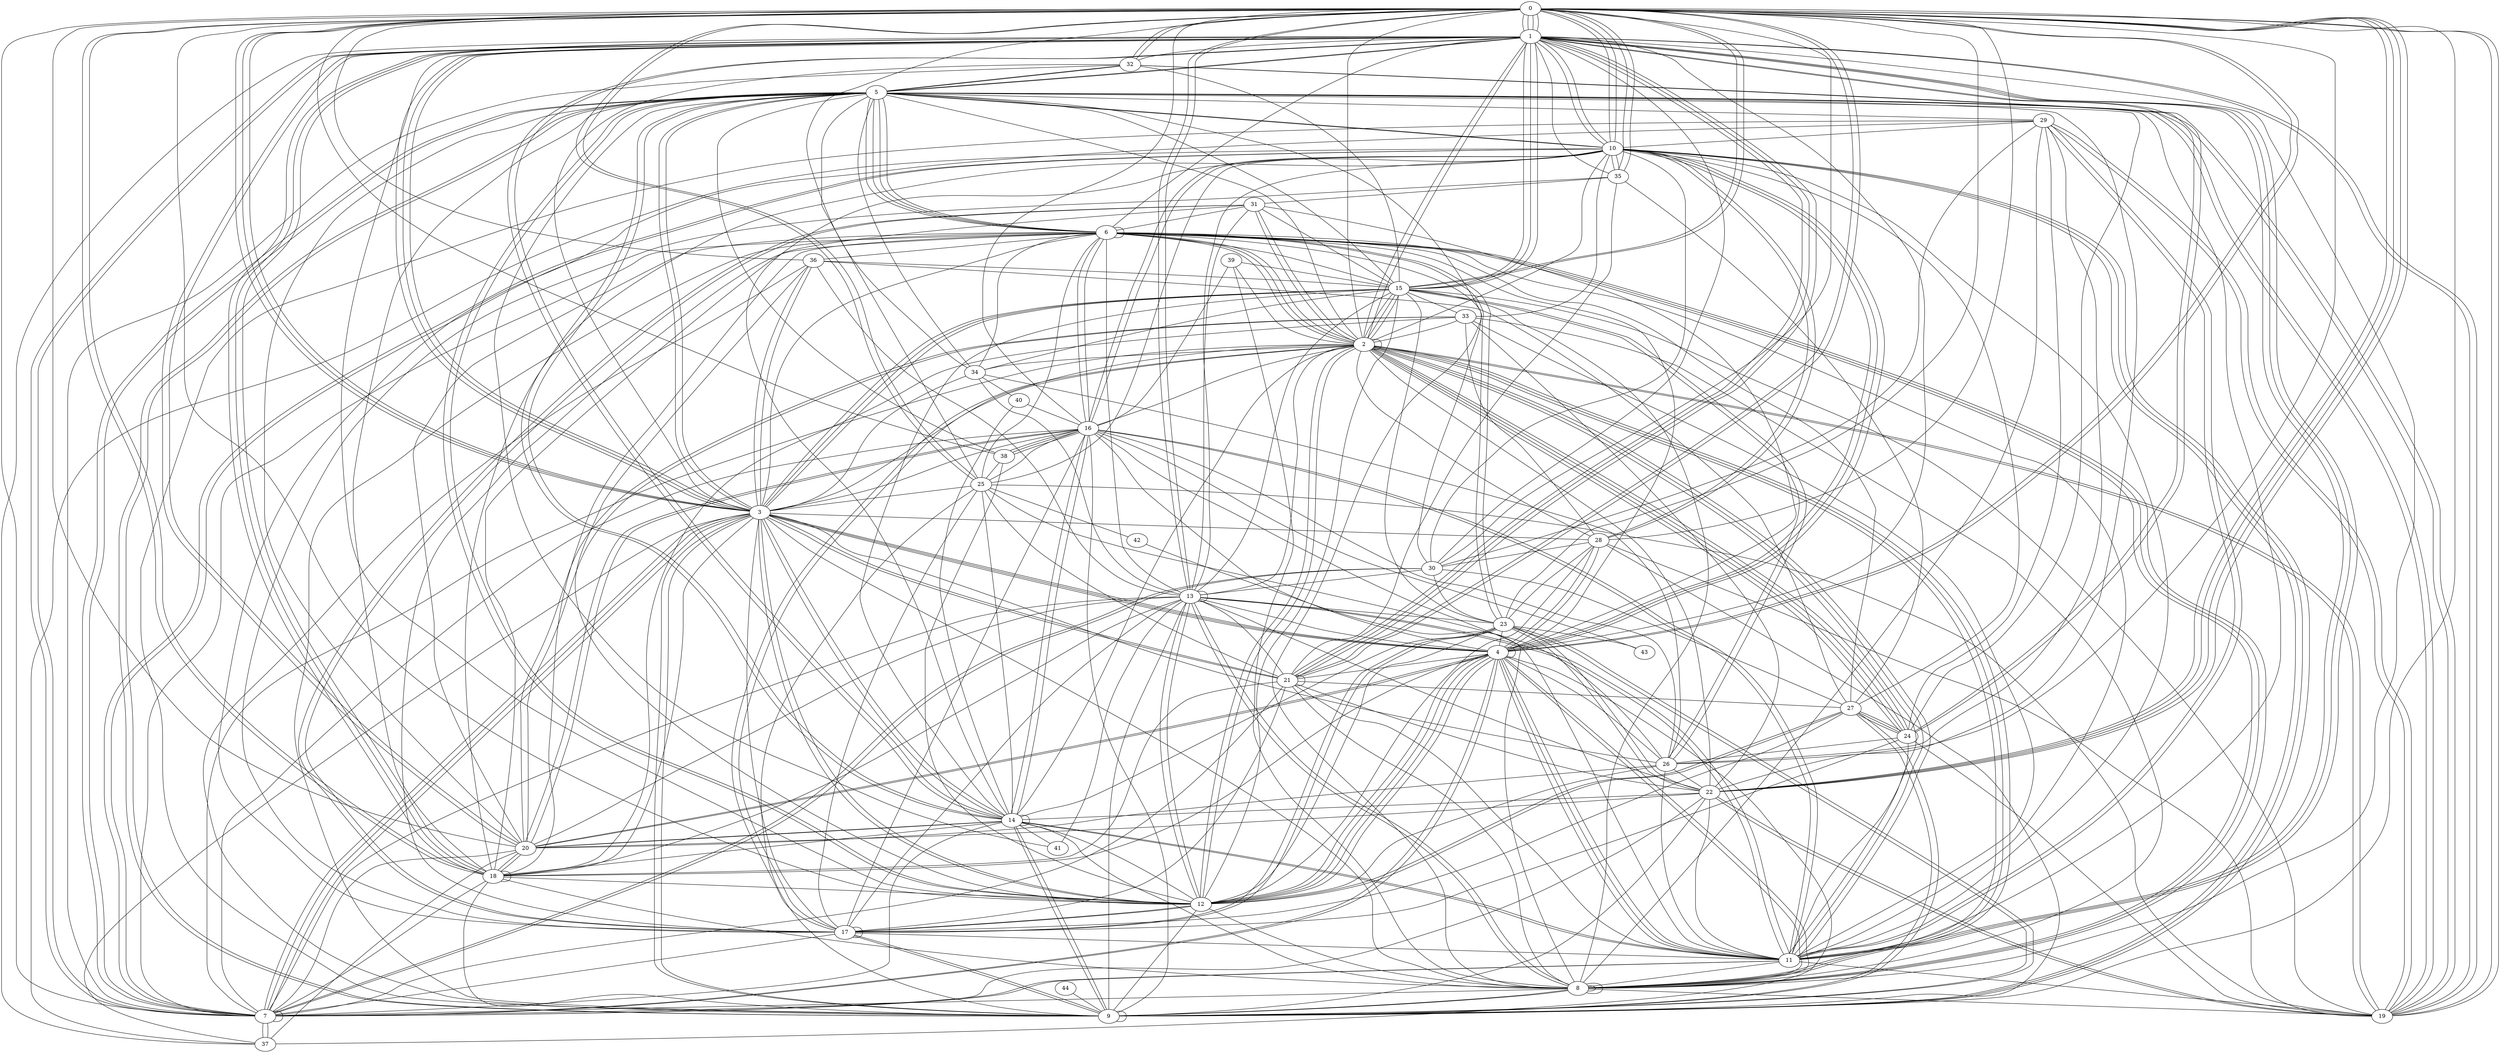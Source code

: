 graph G {
0;
1;
2;
3;
4;
5;
6;
7;
8;
9;
10;
11;
12;
13;
14;
15;
16;
17;
18;
19;
20;
21;
22;
23;
24;
25;
26;
27;
28;
29;
30;
31;
32;
33;
34;
35;
36;
37;
38;
39;
40;
41;
42;
43;
44;
12--5 ;
3--21 ;
3--21 ;
32--5 ;
28--2 ;
2--11 ;
1--14 ;
7--10 ;
8--2 ;
37--4 ;
3--18 ;
21--0 ;
37--1 ;
0--21 ;
24--27 ;
19--0 ;
19--15 ;
0--28 ;
7--11 ;
18--4 ;
3--5 ;
11--8 ;
27--17 ;
21--7 ;
16--14 ;
16--38 ;
1--18 ;
4--0 ;
32--0 ;
7--30 ;
6--4 ;
3--9 ;
3--4 ;
8--2 ;
3--9 ;
4--16 ;
20--37 ;
10--35 ;
15--2 ;
18--33 ;
20--16 ;
31--6 ;
19--29 ;
25--17 ;
18--6 ;
9--25 ;
10--13 ;
15--0 ;
18--0 ;
12--28 ;
25--21 ;
0--1 ;
2--31 ;
23--14 ;
39--2 ;
15--3 ;
34--15 ;
3--0 ;
9--29 ;
15--2 ;
7--5 ;
16--11 ;
6--7 ;
30--7 ;
12--13 ;
4--10 ;
9--17 ;
11--1 ;
20--4 ;
39--16 ;
17--3 ;
14--11 ;
33--11 ;
2--6 ;
5--14 ;
2--1 ;
24--1 ;
41--5 ;
6--25 ;
12--23 ;
7--13 ;
27--30 ;
2--31 ;
3--28 ;
9--22 ;
14--25 ;
17--23 ;
13--13 ;
24--2 ;
22--13 ;
8--29 ;
9--5 ;
0--26 ;
16--26 ;
0--10 ;
14--2 ;
26--4 ;
14--20 ;
14--1 ;
5--15 ;
6--8 ;
15--3 ;
8--4 ;
22--5 ;
8--7 ;
30--13 ;
14--14 ;
2--34 ;
35--1 ;
19--25 ;
1--12 ;
8--13 ;
12--4 ;
11--21 ;
1--15 ;
4--4 ;
2--19 ;
13--0 ;
38--16 ;
3--8 ;
39--15 ;
11--6 ;
11--29 ;
10--9 ;
23--30 ;
13--21 ;
22--23 ;
19--32 ;
7--20 ;
33--20 ;
16--0 ;
18--20 ;
15--33 ;
0--22 ;
0--2 ;
29--11 ;
11--1 ;
10--4 ;
16--20 ;
17--16 ;
31--17 ;
18--12 ;
27--35 ;
5--1 ;
14--40 ;
19--1 ;
39--8 ;
16--11 ;
38--0 ;
2--12 ;
8--8 ;
9--36 ;
12--14 ;
33--2 ;
1--11 ;
21--27 ;
38--16 ;
34--26 ;
0--18 ;
3--0 ;
35--0 ;
5--19 ;
11--4 ;
8--1 ;
0--22 ;
15--8 ;
22--0 ;
15--13 ;
7--11 ;
15--0 ;
27--9 ;
9--9 ;
22--14 ;
1--18 ;
3--16 ;
19--29 ;
36--13 ;
9--10 ;
6--8 ;
37--10 ;
34--0 ;
23--4 ;
44--9 ;
23--17 ;
20--18 ;
36--0 ;
1--32 ;
15--26 ;
21--8 ;
14--5 ;
5--6 ;
3--0 ;
33--28 ;
5--3 ;
27--24 ;
15--1 ;
6--34 ;
10--18 ;
1--0 ;
34--40 ;
31--15 ;
25--10 ;
14--7 ;
24--26 ;
17--11 ;
23--9 ;
8--13 ;
9--28 ;
27--9 ;
33--10 ;
1--0 ;
11--2 ;
4--1 ;
6--2 ;
0--23 ;
4--21 ;
6--17 ;
22--2 ;
10--1 ;
11--4 ;
3--1 ;
10--7 ;
15--2 ;
23--6 ;
12--2 ;
13--2 ;
20--33 ;
2--10 ;
6--16 ;
36--3 ;
24--29 ;
9--18 ;
4--31 ;
10--14 ;
29--10 ;
11--13 ;
0--19 ;
0--13 ;
22--21 ;
7--3 ;
0--30 ;
0--25 ;
1--3 ;
13--17 ;
6--1 ;
2--24 ;
21--18 ;
9--14 ;
6--5 ;
22--33 ;
19--11 ;
14--20 ;
43--16 ;
24--17 ;
35--17 ;
22--0 ;
21--35 ;
8--19 ;
10--5 ;
29--26 ;
10--16 ;
6--9 ;
40--16 ;
30--6 ;
24--19 ;
1--7 ;
19--22 ;
5--7 ;
10--28 ;
34--3 ;
10--4 ;
31--13 ;
2--17 ;
6--16 ;
10--11 ;
6--6 ;
21--1 ;
0--10 ;
1--2 ;
4--11 ;
27--12 ;
10--1 ;
27--36 ;
12--3 ;
5--29 ;
3--6 ;
2--7 ;
15--3 ;
13--34 ;
17--17 ;
0--9 ;
38--25 ;
17--21 ;
7--1 ;
31--18 ;
14--15 ;
8--9 ;
12--36 ;
15--32 ;
23--43 ;
26--25 ;
35--31 ;
14--9 ;
19--32 ;
4--7 ;
12--13 ;
9--5 ;
5--6 ;
10--28 ;
3--1 ;
12--26 ;
3--2 ;
2--19 ;
26--3 ;
20--6 ;
12--4 ;
4--3 ;
25--16 ;
10--27 ;
23--28 ;
32--0 ;
14--11 ;
24--27 ;
24--1 ;
8--8 ;
5--8 ;
29--30 ;
15--6 ;
9--8 ;
0--25 ;
14--8 ;
1--19 ;
18--14 ;
7--0 ;
2--5 ;
15--26 ;
1--18 ;
4--28 ;
26--22 ;
7--22 ;
6--2 ;
27--6 ;
20--5 ;
25--5 ;
13--23 ;
4--12 ;
23--15 ;
18--7 ;
4--28 ;
25--3 ;
37--3 ;
14--3 ;
1--20 ;
11--5 ;
14--41 ;
13--41 ;
5--24 ;
42--11 ;
7--7 ;
12--27 ;
3--32 ;
26--11 ;
8--33 ;
18--18 ;
21--1 ;
5--19 ;
10--5 ;
2--11 ;
6--13 ;
2--2 ;
22--11 ;
34--5 ;
5--12 ;
18--13 ;
7--16 ;
12--17 ;
32--5 ;
3--36 ;
12--15 ;
26--20 ;
10--30 ;
22--23 ;
17--12 ;
0--12 ;
20--22 ;
35--10 ;
6--36 ;
4--12 ;
7--4 ;
0--4 ;
24--2 ;
5--6 ;
12--9 ;
21--21 ;
2--16 ;
7--37 ;
1--15 ;
21--1 ;
19--28 ;
6--23 ;
9--13 ;
8--4 ;
3--12 ;
11--24 ;
2--8 ;
10--9 ;
3--7 ;
28--30 ;
18--5 ;
9--17 ;
8--16 ;
36--15 ;
3--14 ;
2--17 ;
5--1 ;
7--17 ;
8--18 ;
17--29 ;
11--13 ;
30--1 ;
13--4 ;
20--4 ;
12--8 ;
0--1 ;
7--32 ;
3--4 ;
19--22 ;
7--3 ;
8--6 ;
12--38 ;
9--23 ;
14--16 ;
9--16 ;
20--13 ;
35--0 ;
25--42 ;
2--24 ;
38--5 ;
16--10 ;
7--37 ;
31--17 ;
20--0 ;
1--20 ;
}
